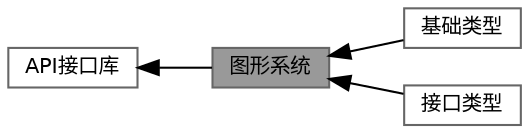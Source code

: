 digraph "图形系统"
{
 // LATEX_PDF_SIZE
  bgcolor="transparent";
  edge [fontname=Helvetica,fontsize=10,labelfontname=Helvetica,labelfontsize=10];
  node [fontname=Helvetica,fontsize=10,shape=box,height=0.2,width=0.4];
  rankdir=LR;
  Node2 [id="Node000002",label="API接口库",height=0.2,width=0.4,color="grey40", fillcolor="white", style="filled",URL="$group___a_p_i_xE6_x8E_xA5_xE5_x8F_xA3_xE5_xBA_x93.html",tooltip="该模块是API接口库，包含了与底层交互的相关内容"];
  Node1 [id="Node000001",label="图形系统",height=0.2,width=0.4,color="gray40", fillcolor="grey60", style="filled", fontcolor="black",tooltip=" "];
  Node4 [id="Node000004",label="基础类型",height=0.2,width=0.4,color="grey40", fillcolor="white", style="filled",URL="$group___xE5_x9F_xBA_xE7_xA1_x80_xE7_xB1_xBB_xE5_x9E_x8B.html",tooltip=" "];
  Node3 [id="Node000003",label="接口类型",height=0.2,width=0.4,color="grey40", fillcolor="white", style="filled",URL="$group___xE6_x8E_xA5_xE5_x8F_xA3_xE7_xB1_xBB_xE5_x9E_x8B.html",tooltip=" "];
  Node2->Node1 [shape=plaintext, dir="back", style="solid"];
  Node1->Node3 [shape=plaintext, dir="back", style="solid"];
  Node1->Node4 [shape=plaintext, dir="back", style="solid"];
}
